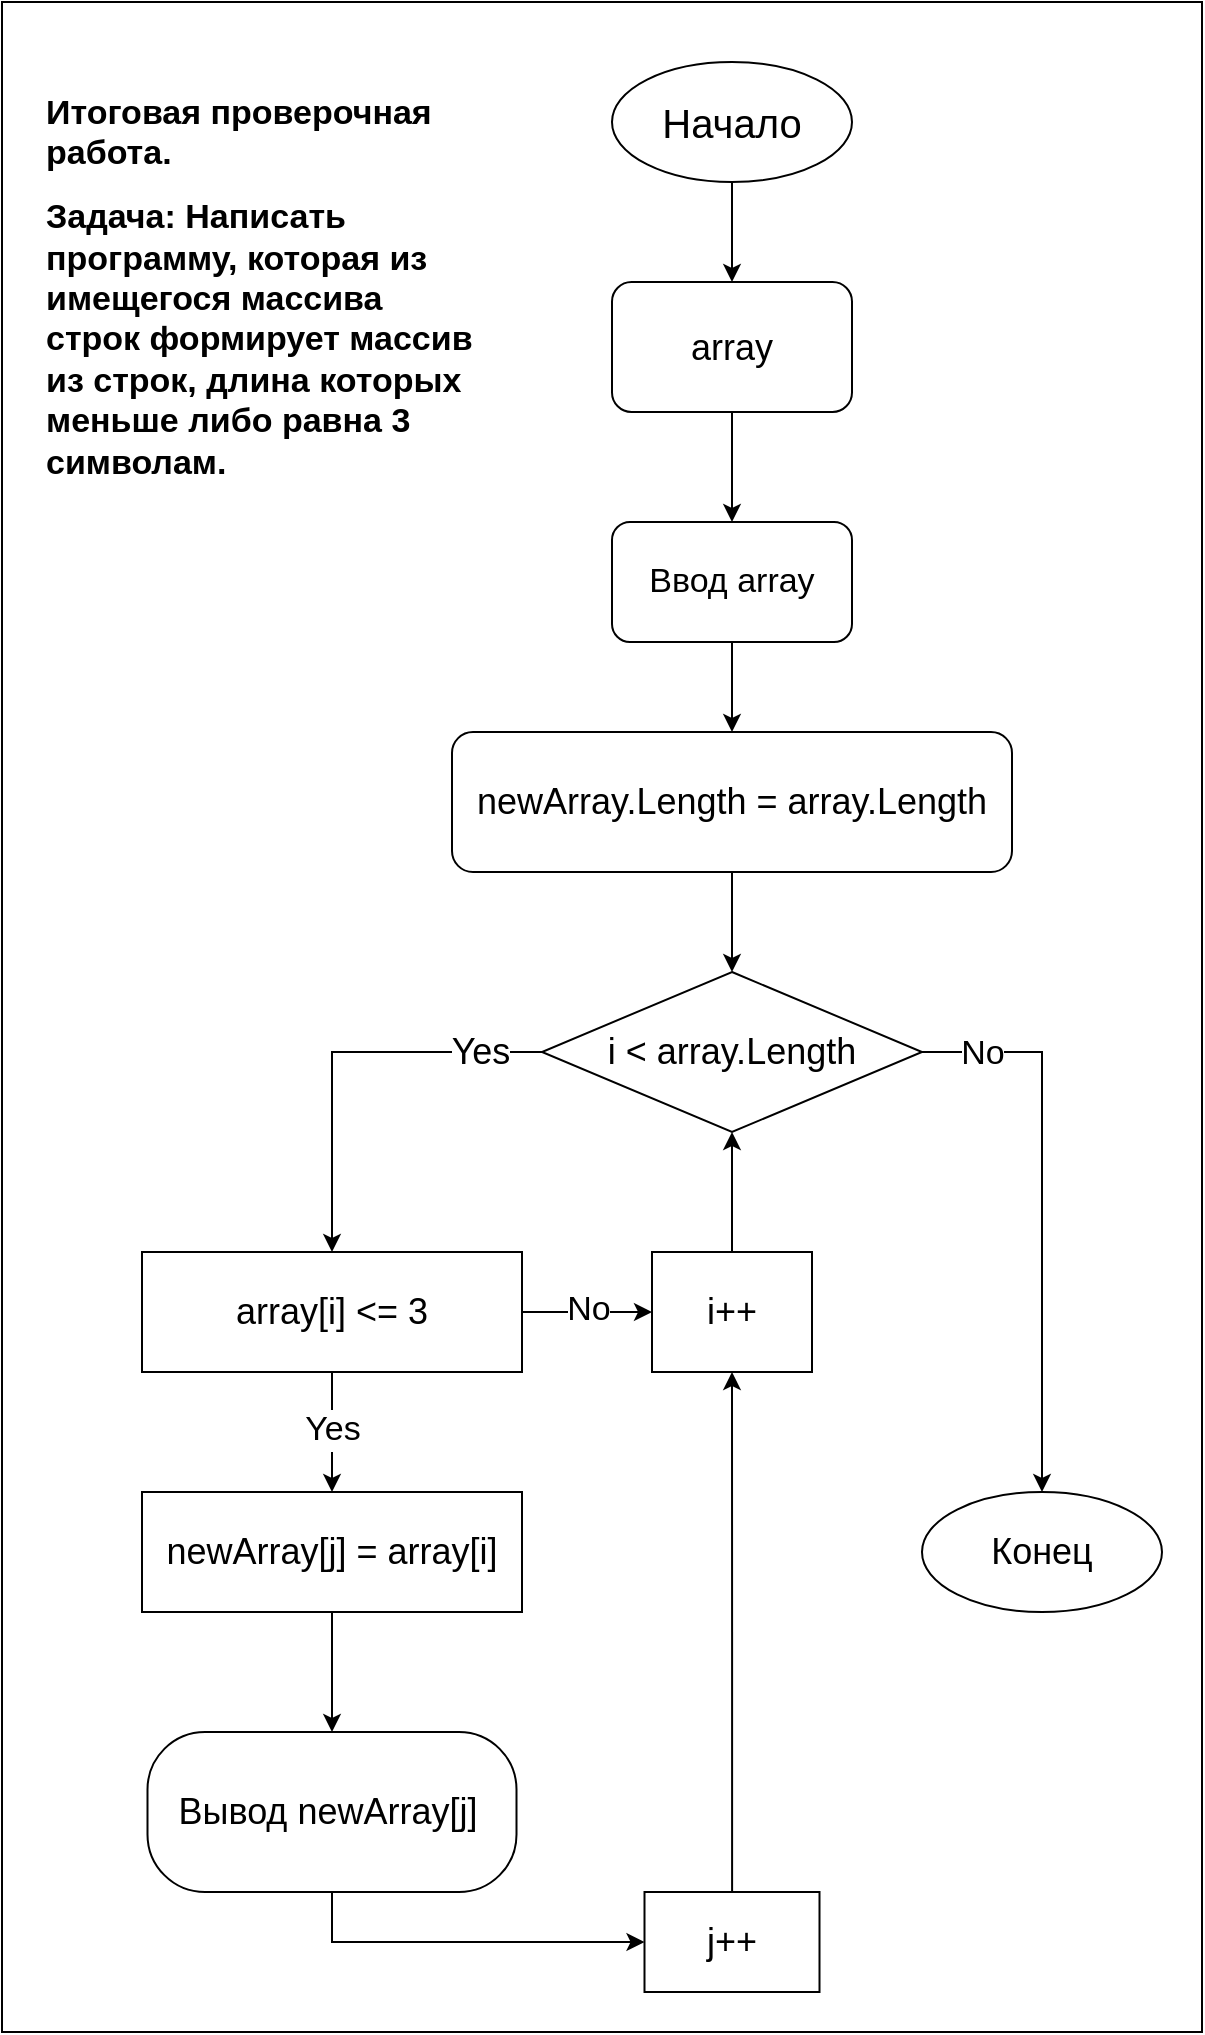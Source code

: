 <mxfile version="20.5.3" type="device" pages="2"><diagram id="C5RBs43oDa-KdzZeNtuy" name="Page-1"><mxGraphModel dx="649" dy="914" grid="1" gridSize="10" guides="1" tooltips="1" connect="1" arrows="1" fold="1" page="1" pageScale="1" pageWidth="827" pageHeight="1169" math="0" shadow="0"><root><mxCell id="WIyWlLk6GJQsqaUBKTNV-0"/><mxCell id="WIyWlLk6GJQsqaUBKTNV-1" parent="WIyWlLk6GJQsqaUBKTNV-0"/><mxCell id="psm3Q9r5DQk_zOyO4-DW-46" value="" style="rounded=0;whiteSpace=wrap;html=1;fontSize=18;fillColor=none;" parent="WIyWlLk6GJQsqaUBKTNV-1" vertex="1"><mxGeometry x="20" y="30" width="600" height="1015" as="geometry"/></mxCell><mxCell id="psm3Q9r5DQk_zOyO4-DW-36" style="edgeStyle=orthogonalEdgeStyle;rounded=0;orthogonalLoop=1;jettySize=auto;html=1;entryX=0.5;entryY=0;entryDx=0;entryDy=0;fontSize=18;" parent="WIyWlLk6GJQsqaUBKTNV-1" source="psm3Q9r5DQk_zOyO4-DW-0" target="psm3Q9r5DQk_zOyO4-DW-32" edge="1"><mxGeometry relative="1" as="geometry"/></mxCell><mxCell id="psm3Q9r5DQk_zOyO4-DW-0" value="&lt;span style=&quot;font-size: 20px;&quot;&gt;Начало&lt;/span&gt;" style="ellipse;whiteSpace=wrap;html=1;" parent="WIyWlLk6GJQsqaUBKTNV-1" vertex="1"><mxGeometry x="325" y="60" width="120" height="60" as="geometry"/></mxCell><mxCell id="psm3Q9r5DQk_zOyO4-DW-12" value="" style="edgeStyle=orthogonalEdgeStyle;rounded=0;orthogonalLoop=1;jettySize=auto;html=1;fontSize=18;exitX=1;exitY=0.5;exitDx=0;exitDy=0;" parent="WIyWlLk6GJQsqaUBKTNV-1" source="psm3Q9r5DQk_zOyO4-DW-15" target="psm3Q9r5DQk_zOyO4-DW-11" edge="1"><mxGeometry relative="1" as="geometry"/></mxCell><mxCell id="Jx9_IwLt8HRRbry_Jvok-21" value="No" style="edgeLabel;html=1;align=center;verticalAlign=middle;resizable=0;points=[];fontSize=17;" vertex="1" connectable="0" parent="psm3Q9r5DQk_zOyO4-DW-12"><mxGeometry x="-0.79" y="-1" relative="1" as="geometry"><mxPoint as="offset"/></mxGeometry></mxCell><mxCell id="psm3Q9r5DQk_zOyO4-DW-9" value="Вывод newArray[j]&amp;nbsp;" style="rounded=1;whiteSpace=wrap;html=1;fontFamily=Helvetica;fontSize=18;fontColor=default;align=center;strokeColor=default;fillColor=default;arcSize=36;" parent="WIyWlLk6GJQsqaUBKTNV-1" vertex="1"><mxGeometry x="92.75" y="895" width="184.5" height="80" as="geometry"/></mxCell><mxCell id="psm3Q9r5DQk_zOyO4-DW-11" value="Конец" style="ellipse;whiteSpace=wrap;html=1;fontFamily=Helvetica;fontSize=18;fontColor=default;align=center;strokeColor=default;fillColor=default;" parent="WIyWlLk6GJQsqaUBKTNV-1" vertex="1"><mxGeometry x="480" y="775" width="120" height="60" as="geometry"/></mxCell><mxCell id="psm3Q9r5DQk_zOyO4-DW-19" value="" style="edgeStyle=orthogonalEdgeStyle;rounded=0;orthogonalLoop=1;jettySize=auto;html=1;fontSize=18;" parent="WIyWlLk6GJQsqaUBKTNV-1" source="psm3Q9r5DQk_zOyO4-DW-15" target="psm3Q9r5DQk_zOyO4-DW-18" edge="1"><mxGeometry relative="1" as="geometry"><Array as="points"><mxPoint x="340" y="555"/><mxPoint x="340" y="555"/></Array></mxGeometry></mxCell><mxCell id="psm3Q9r5DQk_zOyO4-DW-20" value="Yes" style="edgeLabel;html=1;align=center;verticalAlign=middle;resizable=0;points=[];fontSize=18;" parent="psm3Q9r5DQk_zOyO4-DW-19" vertex="1" connectable="0"><mxGeometry x="-0.167" y="-1" relative="1" as="geometry"><mxPoint x="54" y="1" as="offset"/></mxGeometry></mxCell><mxCell id="psm3Q9r5DQk_zOyO4-DW-94" value="" style="edgeStyle=orthogonalEdgeStyle;rounded=0;orthogonalLoop=1;jettySize=auto;html=1;fontSize=13;entryX=0.5;entryY=0;entryDx=0;entryDy=0;exitX=0.5;exitY=1;exitDx=0;exitDy=0;" parent="WIyWlLk6GJQsqaUBKTNV-1" source="psm3Q9r5DQk_zOyO4-DW-22" target="psm3Q9r5DQk_zOyO4-DW-9" edge="1"><mxGeometry relative="1" as="geometry"><mxPoint x="550" y="605" as="targetPoint"/></mxGeometry></mxCell><mxCell id="psm3Q9r5DQk_zOyO4-DW-95" value="&lt;br&gt;" style="edgeLabel;html=1;align=center;verticalAlign=middle;resizable=0;points=[];fontSize=13;" parent="psm3Q9r5DQk_zOyO4-DW-94" vertex="1" connectable="0"><mxGeometry x="0.088" y="-2" relative="1" as="geometry"><mxPoint as="offset"/></mxGeometry></mxCell><mxCell id="psm3Q9r5DQk_zOyO4-DW-15" value="i &amp;lt; array.Length" style="rhombus;whiteSpace=wrap;html=1;fontSize=18;" parent="WIyWlLk6GJQsqaUBKTNV-1" vertex="1"><mxGeometry x="290" y="515" width="190" height="80" as="geometry"/></mxCell><mxCell id="psm3Q9r5DQk_zOyO4-DW-17" value="&lt;h1 style=&quot;font-size: 17px;&quot;&gt;&lt;font style=&quot;font-size: 17px;&quot;&gt;Итоговая проверочная работа.&lt;/font&gt;&lt;/h1&gt;&lt;h1 style=&quot;font-size: 17px;&quot;&gt;&lt;font style=&quot;font-size: 17px;&quot;&gt;Задача: Написать программу, которая из имещегося массива строк&amp;nbsp;&lt;/font&gt;формирует массив из строк, длина которых меньше либо равна 3 символам.&amp;nbsp;&lt;/h1&gt;" style="rounded=1;whiteSpace=wrap;html=1;fontFamily=Helvetica;fontSize=17;fontColor=default;align=left;strokeColor=none;fillColor=none;gradientColor=none;" parent="WIyWlLk6GJQsqaUBKTNV-1" vertex="1"><mxGeometry x="40" y="50" width="218.5" height="245" as="geometry"/></mxCell><mxCell id="Jx9_IwLt8HRRbry_Jvok-15" style="edgeStyle=orthogonalEdgeStyle;rounded=0;orthogonalLoop=1;jettySize=auto;html=1;entryX=0;entryY=0.5;entryDx=0;entryDy=0;fontSize=17;" edge="1" parent="WIyWlLk6GJQsqaUBKTNV-1" source="psm3Q9r5DQk_zOyO4-DW-18" target="psm3Q9r5DQk_zOyO4-DW-90"><mxGeometry relative="1" as="geometry"/></mxCell><mxCell id="Jx9_IwLt8HRRbry_Jvok-20" value="No" style="edgeLabel;html=1;align=center;verticalAlign=middle;resizable=0;points=[];fontSize=17;" vertex="1" connectable="0" parent="Jx9_IwLt8HRRbry_Jvok-15"><mxGeometry x="0.009" y="1" relative="1" as="geometry"><mxPoint as="offset"/></mxGeometry></mxCell><mxCell id="Jx9_IwLt8HRRbry_Jvok-18" style="edgeStyle=orthogonalEdgeStyle;rounded=0;orthogonalLoop=1;jettySize=auto;html=1;entryX=0.5;entryY=0;entryDx=0;entryDy=0;fontSize=17;" edge="1" parent="WIyWlLk6GJQsqaUBKTNV-1" source="psm3Q9r5DQk_zOyO4-DW-18" target="psm3Q9r5DQk_zOyO4-DW-22"><mxGeometry relative="1" as="geometry"/></mxCell><mxCell id="Jx9_IwLt8HRRbry_Jvok-19" value="Yes" style="edgeLabel;html=1;align=center;verticalAlign=middle;resizable=0;points=[];fontSize=17;" vertex="1" connectable="0" parent="Jx9_IwLt8HRRbry_Jvok-18"><mxGeometry x="-0.049" relative="1" as="geometry"><mxPoint as="offset"/></mxGeometry></mxCell><mxCell id="psm3Q9r5DQk_zOyO4-DW-18" value="array[i] &amp;lt;= 3" style="rounded=0;whiteSpace=wrap;html=1;fontFamily=Helvetica;fontSize=18;fontColor=default;align=center;strokeColor=default;fillColor=default;" parent="WIyWlLk6GJQsqaUBKTNV-1" vertex="1"><mxGeometry x="90" y="655" width="190" height="60" as="geometry"/></mxCell><mxCell id="Jx9_IwLt8HRRbry_Jvok-14" style="edgeStyle=orthogonalEdgeStyle;rounded=0;orthogonalLoop=1;jettySize=auto;html=1;fontSize=17;exitX=0.5;exitY=1;exitDx=0;exitDy=0;" edge="1" parent="WIyWlLk6GJQsqaUBKTNV-1" source="psm3Q9r5DQk_zOyO4-DW-9" target="Jx9_IwLt8HRRbry_Jvok-13"><mxGeometry relative="1" as="geometry"/></mxCell><mxCell id="psm3Q9r5DQk_zOyO4-DW-22" value="newArray[j] = аrray[i]" style="whiteSpace=wrap;html=1;fontSize=18;" parent="WIyWlLk6GJQsqaUBKTNV-1" vertex="1"><mxGeometry x="90" y="775" width="190" height="60" as="geometry"/></mxCell><mxCell id="psm3Q9r5DQk_zOyO4-DW-96" value="" style="edgeStyle=orthogonalEdgeStyle;rounded=0;orthogonalLoop=1;jettySize=auto;html=1;fontSize=18;" parent="WIyWlLk6GJQsqaUBKTNV-1" source="psm3Q9r5DQk_zOyO4-DW-32" target="Jx9_IwLt8HRRbry_Jvok-1" edge="1"><mxGeometry relative="1" as="geometry"><mxPoint x="410" y="335" as="targetPoint"/></mxGeometry></mxCell><mxCell id="psm3Q9r5DQk_zOyO4-DW-32" value="аrray" style="rounded=1;whiteSpace=wrap;html=1;fontFamily=Helvetica;fontSize=18;fontColor=default;align=center;strokeColor=default;fillColor=default;" parent="WIyWlLk6GJQsqaUBKTNV-1" vertex="1"><mxGeometry x="325" y="170" width="120" height="65" as="geometry"/></mxCell><mxCell id="psm3Q9r5DQk_zOyO4-DW-93" value="" style="edgeStyle=orthogonalEdgeStyle;rounded=0;orthogonalLoop=1;jettySize=auto;html=1;fontSize=13;" parent="WIyWlLk6GJQsqaUBKTNV-1" source="psm3Q9r5DQk_zOyO4-DW-90" target="psm3Q9r5DQk_zOyO4-DW-15" edge="1"><mxGeometry relative="1" as="geometry"/></mxCell><mxCell id="psm3Q9r5DQk_zOyO4-DW-90" value="i++" style="whiteSpace=wrap;html=1;fontSize=18;fillColor=default;" parent="WIyWlLk6GJQsqaUBKTNV-1" vertex="1"><mxGeometry x="345" y="655" width="80" height="60" as="geometry"/></mxCell><mxCell id="Jx9_IwLt8HRRbry_Jvok-2" style="edgeStyle=orthogonalEdgeStyle;rounded=0;orthogonalLoop=1;jettySize=auto;html=1;fontSize=17;" edge="1" parent="WIyWlLk6GJQsqaUBKTNV-1" source="Jx9_IwLt8HRRbry_Jvok-1" target="Jx9_IwLt8HRRbry_Jvok-6"><mxGeometry relative="1" as="geometry"><mxPoint x="410" y="425" as="targetPoint"/></mxGeometry></mxCell><mxCell id="Jx9_IwLt8HRRbry_Jvok-1" value="Ввод array" style="rounded=1;whiteSpace=wrap;html=1;fontSize=17;" vertex="1" parent="WIyWlLk6GJQsqaUBKTNV-1"><mxGeometry x="325" y="290" width="120" height="60" as="geometry"/></mxCell><mxCell id="Jx9_IwLt8HRRbry_Jvok-7" style="edgeStyle=orthogonalEdgeStyle;rounded=0;orthogonalLoop=1;jettySize=auto;html=1;entryX=0.5;entryY=0;entryDx=0;entryDy=0;fontSize=17;" edge="1" parent="WIyWlLk6GJQsqaUBKTNV-1" source="Jx9_IwLt8HRRbry_Jvok-6" target="psm3Q9r5DQk_zOyO4-DW-15"><mxGeometry relative="1" as="geometry"/></mxCell><mxCell id="Jx9_IwLt8HRRbry_Jvok-6" value="&lt;span style=&quot;font-size: 18px;&quot;&gt;newArray.Length =&amp;nbsp;&lt;/span&gt;&lt;span style=&quot;font-size: 18px;&quot;&gt;array.Length&lt;/span&gt;&lt;span style=&quot;font-size: 18px;&quot;&gt;&lt;br&gt;&lt;/span&gt;" style="rounded=1;whiteSpace=wrap;html=1;fontSize=17;" vertex="1" parent="WIyWlLk6GJQsqaUBKTNV-1"><mxGeometry x="245" y="395" width="280" height="70" as="geometry"/></mxCell><mxCell id="Jx9_IwLt8HRRbry_Jvok-17" style="edgeStyle=orthogonalEdgeStyle;rounded=0;orthogonalLoop=1;jettySize=auto;html=1;entryX=0.5;entryY=1;entryDx=0;entryDy=0;fontSize=17;" edge="1" parent="WIyWlLk6GJQsqaUBKTNV-1" source="Jx9_IwLt8HRRbry_Jvok-13" target="psm3Q9r5DQk_zOyO4-DW-90"><mxGeometry relative="1" as="geometry"/></mxCell><mxCell id="Jx9_IwLt8HRRbry_Jvok-13" value="j++" style="whiteSpace=wrap;html=1;fontSize=18;" vertex="1" parent="WIyWlLk6GJQsqaUBKTNV-1"><mxGeometry x="341.25" y="975" width="87.5" height="50" as="geometry"/></mxCell></root></mxGraphModel></diagram><diagram id="LFIiVFfhUhK8N7tAQCtP" name="Страница 2"><mxGraphModel dx="2249" dy="1955" grid="1" gridSize="10" guides="1" tooltips="1" connect="1" arrows="1" fold="1" page="1" pageScale="1" pageWidth="827" pageHeight="1169" math="0" shadow="0"><root><mxCell id="0"/><mxCell id="1" parent="0"/><mxCell id="Ew5sPipvNIi81Pvi8xj_-4" value="" style="ellipse;whiteSpace=wrap;html=1;fontSize=18;fillColor=#000000;fontColor=#ffffff;strokeColor=#2D7600;opacity=50;sketch=0;shadow=1;" vertex="1" parent="1"><mxGeometry x="-10" y="-130" width="780" height="800" as="geometry"/></mxCell><mxCell id="Ew5sPipvNIi81Pvi8xj_-1" value="" style="ellipse;whiteSpace=wrap;html=1;fontSize=18;fillColor=#00FF00;fontColor=#ffffff;strokeColor=#2D7600;opacity=50;" vertex="1" parent="1"><mxGeometry x="200" y="120" width="240" height="240" as="geometry"/></mxCell><mxCell id="Ew5sPipvNIi81Pvi8xj_-2" value="" style="ellipse;whiteSpace=wrap;html=1;fontSize=18;fillColor=#0000FF;fontColor=#ffffff;strokeColor=#001DBC;opacity=50;" vertex="1" parent="1"><mxGeometry x="360" y="110" width="240" height="240" as="geometry"/></mxCell><mxCell id="Ew5sPipvNIi81Pvi8xj_-3" value="" style="ellipse;whiteSpace=wrap;html=1;fontSize=18;fillColor=#FF0000;fontColor=#ffffff;strokeColor=#B20000;opacity=50;" vertex="1" parent="1"><mxGeometry x="280" y="240" width="240" height="240" as="geometry"/></mxCell></root></mxGraphModel></diagram></mxfile>